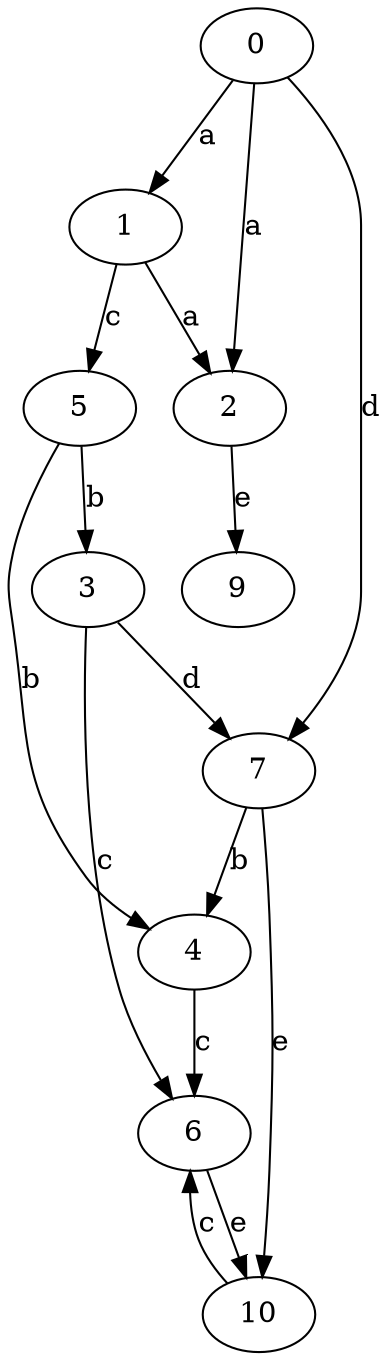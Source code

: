 strict digraph  {
1;
2;
3;
4;
5;
6;
0;
7;
9;
10;
1 -> 2  [label=a];
1 -> 5  [label=c];
2 -> 9  [label=e];
3 -> 6  [label=c];
3 -> 7  [label=d];
4 -> 6  [label=c];
5 -> 3  [label=b];
5 -> 4  [label=b];
6 -> 10  [label=e];
0 -> 1  [label=a];
0 -> 2  [label=a];
0 -> 7  [label=d];
7 -> 4  [label=b];
7 -> 10  [label=e];
10 -> 6  [label=c];
}
